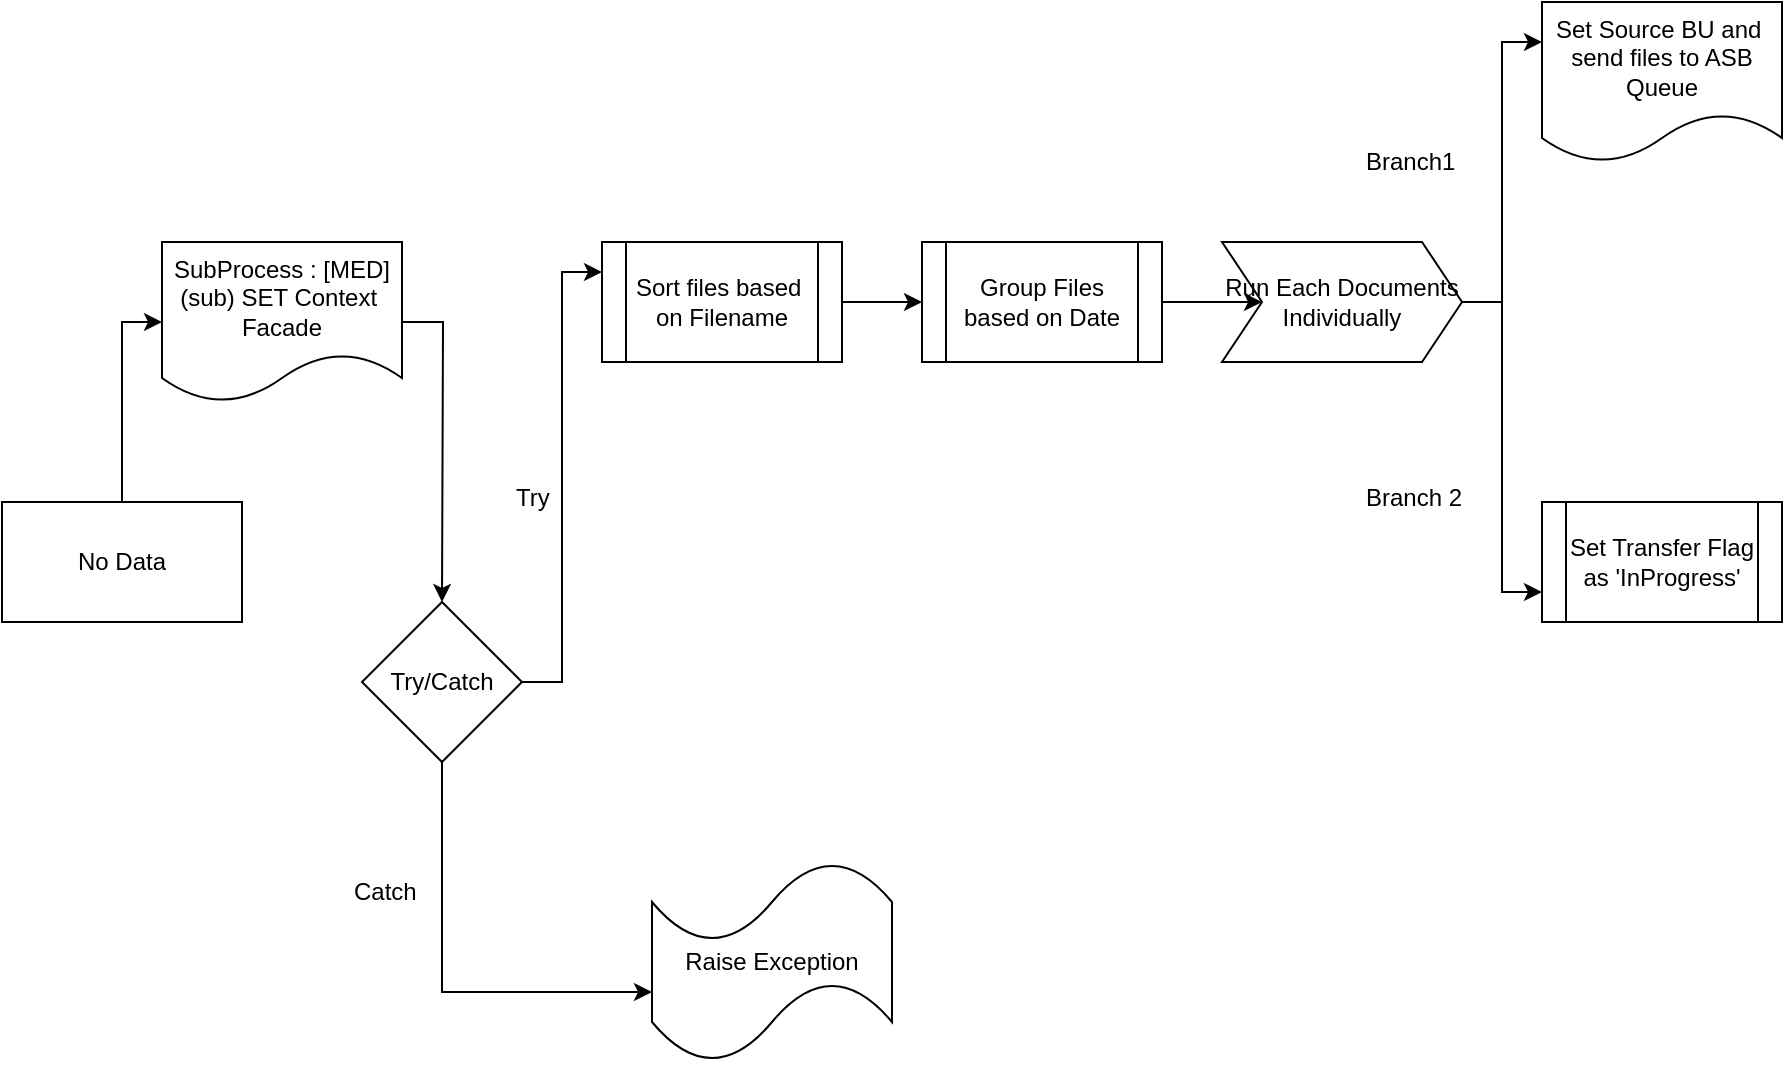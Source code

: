 <mxfile version="10.4.3" type="github"><diagram id="wmNG7bchvH79Z6tZhzsz" name="Page-1"><mxGraphModel dx="980" dy="584" grid="1" gridSize="10" guides="1" tooltips="1" connect="1" arrows="1" fold="1" page="0" pageScale="1" pageWidth="850" pageHeight="1100" math="0" shadow="0"><root><mxCell id="0"/><mxCell id="1" parent="0"/><mxCell id="oeXn1dZreXxxb_3zCH13-7" style="edgeStyle=orthogonalEdgeStyle;rounded=0;orthogonalLoop=1;jettySize=auto;html=1;entryX=0;entryY=0.5;entryDx=0;entryDy=0;" parent="1" source="oeXn1dZreXxxb_3zCH13-1" target="oeXn1dZreXxxb_3zCH13-2" edge="1"><mxGeometry relative="1" as="geometry"/></mxCell><mxCell id="oeXn1dZreXxxb_3zCH13-1" value="No Data" style="rounded=0;whiteSpace=wrap;html=1;" parent="1" vertex="1"><mxGeometry x="100" y="250" width="120" height="60" as="geometry"/></mxCell><mxCell id="oeXn1dZreXxxb_3zCH13-8" style="edgeStyle=orthogonalEdgeStyle;rounded=0;orthogonalLoop=1;jettySize=auto;html=1;" parent="1" source="oeXn1dZreXxxb_3zCH13-2" edge="1"><mxGeometry relative="1" as="geometry"><mxPoint x="320" y="300" as="targetPoint"/></mxGeometry></mxCell><mxCell id="oeXn1dZreXxxb_3zCH13-2" value="SubProcess : [MED]&lt;br&gt;(sub) SET Context&amp;nbsp;&lt;br&gt;Facade&lt;br&gt;" style="shape=document;whiteSpace=wrap;html=1;boundedLbl=1;" parent="1" vertex="1"><mxGeometry x="180" y="120" width="120" height="80" as="geometry"/></mxCell><mxCell id="oeXn1dZreXxxb_3zCH13-11" style="edgeStyle=orthogonalEdgeStyle;rounded=0;orthogonalLoop=1;jettySize=auto;html=1;entryX=0;entryY=0.25;entryDx=0;entryDy=0;" parent="1" source="oeXn1dZreXxxb_3zCH13-3" target="oeXn1dZreXxxb_3zCH13-4" edge="1"><mxGeometry relative="1" as="geometry"/></mxCell><mxCell id="oeXn1dZreXxxb_3zCH13-14" style="edgeStyle=orthogonalEdgeStyle;rounded=0;orthogonalLoop=1;jettySize=auto;html=1;entryX=0;entryY=0.65;entryDx=0;entryDy=0;entryPerimeter=0;" parent="1" source="oeXn1dZreXxxb_3zCH13-3" target="oeXn1dZreXxxb_3zCH13-13" edge="1"><mxGeometry relative="1" as="geometry"><Array as="points"><mxPoint x="320" y="495"/></Array></mxGeometry></mxCell><mxCell id="oeXn1dZreXxxb_3zCH13-3" value="Try/Catch" style="rhombus;whiteSpace=wrap;html=1;" parent="1" vertex="1"><mxGeometry x="280" y="300" width="80" height="80" as="geometry"/></mxCell><mxCell id="pWbzHwOYwy_e_9ECLNz--2" value="" style="edgeStyle=orthogonalEdgeStyle;rounded=0;orthogonalLoop=1;jettySize=auto;html=1;" edge="1" parent="1" source="oeXn1dZreXxxb_3zCH13-4" target="oeXn1dZreXxxb_3zCH13-16"><mxGeometry relative="1" as="geometry"/></mxCell><mxCell id="oeXn1dZreXxxb_3zCH13-4" value="Sort files based&amp;nbsp;&lt;br&gt;on Filename&lt;br&gt;" style="shape=process;whiteSpace=wrap;html=1;backgroundOutline=1;" parent="1" vertex="1"><mxGeometry x="400" y="120" width="120" height="60" as="geometry"/></mxCell><mxCell id="oeXn1dZreXxxb_3zCH13-12" value="Try" style="text;html=1;resizable=0;points=[];autosize=1;align=left;verticalAlign=top;spacingTop=-4;" parent="1" vertex="1"><mxGeometry x="355" y="238" width="30" height="20" as="geometry"/></mxCell><mxCell id="oeXn1dZreXxxb_3zCH13-13" value="Raise Exception" style="shape=tape;whiteSpace=wrap;html=1;" parent="1" vertex="1"><mxGeometry x="425" y="430" width="120" height="100" as="geometry"/></mxCell><mxCell id="oeXn1dZreXxxb_3zCH13-15" value="Catch" style="text;html=1;resizable=0;points=[];autosize=1;align=left;verticalAlign=top;spacingTop=-4;" parent="1" vertex="1"><mxGeometry x="274" y="435" width="50" height="20" as="geometry"/></mxCell><mxCell id="pWbzHwOYwy_e_9ECLNz--4" value="" style="edgeStyle=orthogonalEdgeStyle;rounded=0;orthogonalLoop=1;jettySize=auto;html=1;" edge="1" parent="1" source="oeXn1dZreXxxb_3zCH13-16" target="pWbzHwOYwy_e_9ECLNz--3"><mxGeometry relative="1" as="geometry"/></mxCell><mxCell id="oeXn1dZreXxxb_3zCH13-16" value="Group Files based on Date" style="shape=process;whiteSpace=wrap;html=1;backgroundOutline=1;" parent="1" vertex="1"><mxGeometry x="560" y="120" width="120" height="60" as="geometry"/></mxCell><mxCell id="pWbzHwOYwy_e_9ECLNz--9" style="edgeStyle=orthogonalEdgeStyle;rounded=0;orthogonalLoop=1;jettySize=auto;html=1;exitX=1;exitY=0.5;exitDx=0;exitDy=0;entryX=0;entryY=0.75;entryDx=0;entryDy=0;" edge="1" parent="1" source="pWbzHwOYwy_e_9ECLNz--3" target="pWbzHwOYwy_e_9ECLNz--8"><mxGeometry relative="1" as="geometry"><Array as="points"><mxPoint x="850" y="150"/><mxPoint x="850" y="295"/></Array></mxGeometry></mxCell><mxCell id="pWbzHwOYwy_e_9ECLNz--11" style="edgeStyle=orthogonalEdgeStyle;rounded=0;orthogonalLoop=1;jettySize=auto;html=1;exitX=1;exitY=0.5;exitDx=0;exitDy=0;entryX=0;entryY=0.25;entryDx=0;entryDy=0;" edge="1" parent="1" source="pWbzHwOYwy_e_9ECLNz--3" target="pWbzHwOYwy_e_9ECLNz--5"><mxGeometry relative="1" as="geometry"/></mxCell><mxCell id="pWbzHwOYwy_e_9ECLNz--3" value="Run Each Documents&lt;br&gt;Individually&lt;br&gt;" style="shape=step;perimeter=stepPerimeter;whiteSpace=wrap;html=1;fixedSize=1;" vertex="1" parent="1"><mxGeometry x="710" y="120" width="120" height="60" as="geometry"/></mxCell><mxCell id="pWbzHwOYwy_e_9ECLNz--5" value="Set Source BU and&amp;nbsp;&lt;br&gt;send files to ASB Queue&lt;br&gt;" style="shape=document;whiteSpace=wrap;html=1;boundedLbl=1;" vertex="1" parent="1"><mxGeometry x="870" width="120" height="80" as="geometry"/></mxCell><mxCell id="pWbzHwOYwy_e_9ECLNz--7" value="Branch1" style="text;html=1;resizable=0;points=[];autosize=1;align=left;verticalAlign=top;spacingTop=-4;" vertex="1" parent="1"><mxGeometry x="780" y="70" width="60" height="20" as="geometry"/></mxCell><mxCell id="pWbzHwOYwy_e_9ECLNz--8" value="Set Transfer Flag as 'InProgress'" style="shape=process;whiteSpace=wrap;html=1;backgroundOutline=1;" vertex="1" parent="1"><mxGeometry x="870" y="250" width="120" height="60" as="geometry"/></mxCell><mxCell id="pWbzHwOYwy_e_9ECLNz--10" value="Branch 2" style="text;html=1;resizable=0;points=[];autosize=1;align=left;verticalAlign=top;spacingTop=-4;" vertex="1" parent="1"><mxGeometry x="780" y="238" width="60" height="20" as="geometry"/></mxCell></root></mxGraphModel></diagram></mxfile>